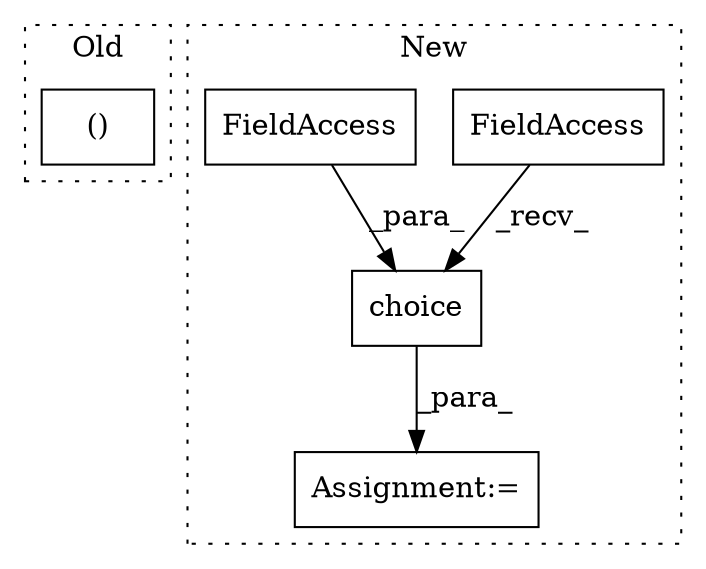 digraph G {
subgraph cluster0 {
1 [label="()" a="106" s="1493" l="41" shape="box"];
label = "Old";
style="dotted";
}
subgraph cluster1 {
2 [label="choice" a="32" s="1419,1465" l="7,1" shape="box"];
3 [label="Assignment:=" a="7" s="1405" l="1" shape="box"];
4 [label="FieldAccess" a="22" s="1406" l="12" shape="box"];
5 [label="FieldAccess" a="22" s="1447" l="12" shape="box"];
label = "New";
style="dotted";
}
2 -> 3 [label="_para_"];
4 -> 2 [label="_recv_"];
5 -> 2 [label="_para_"];
}